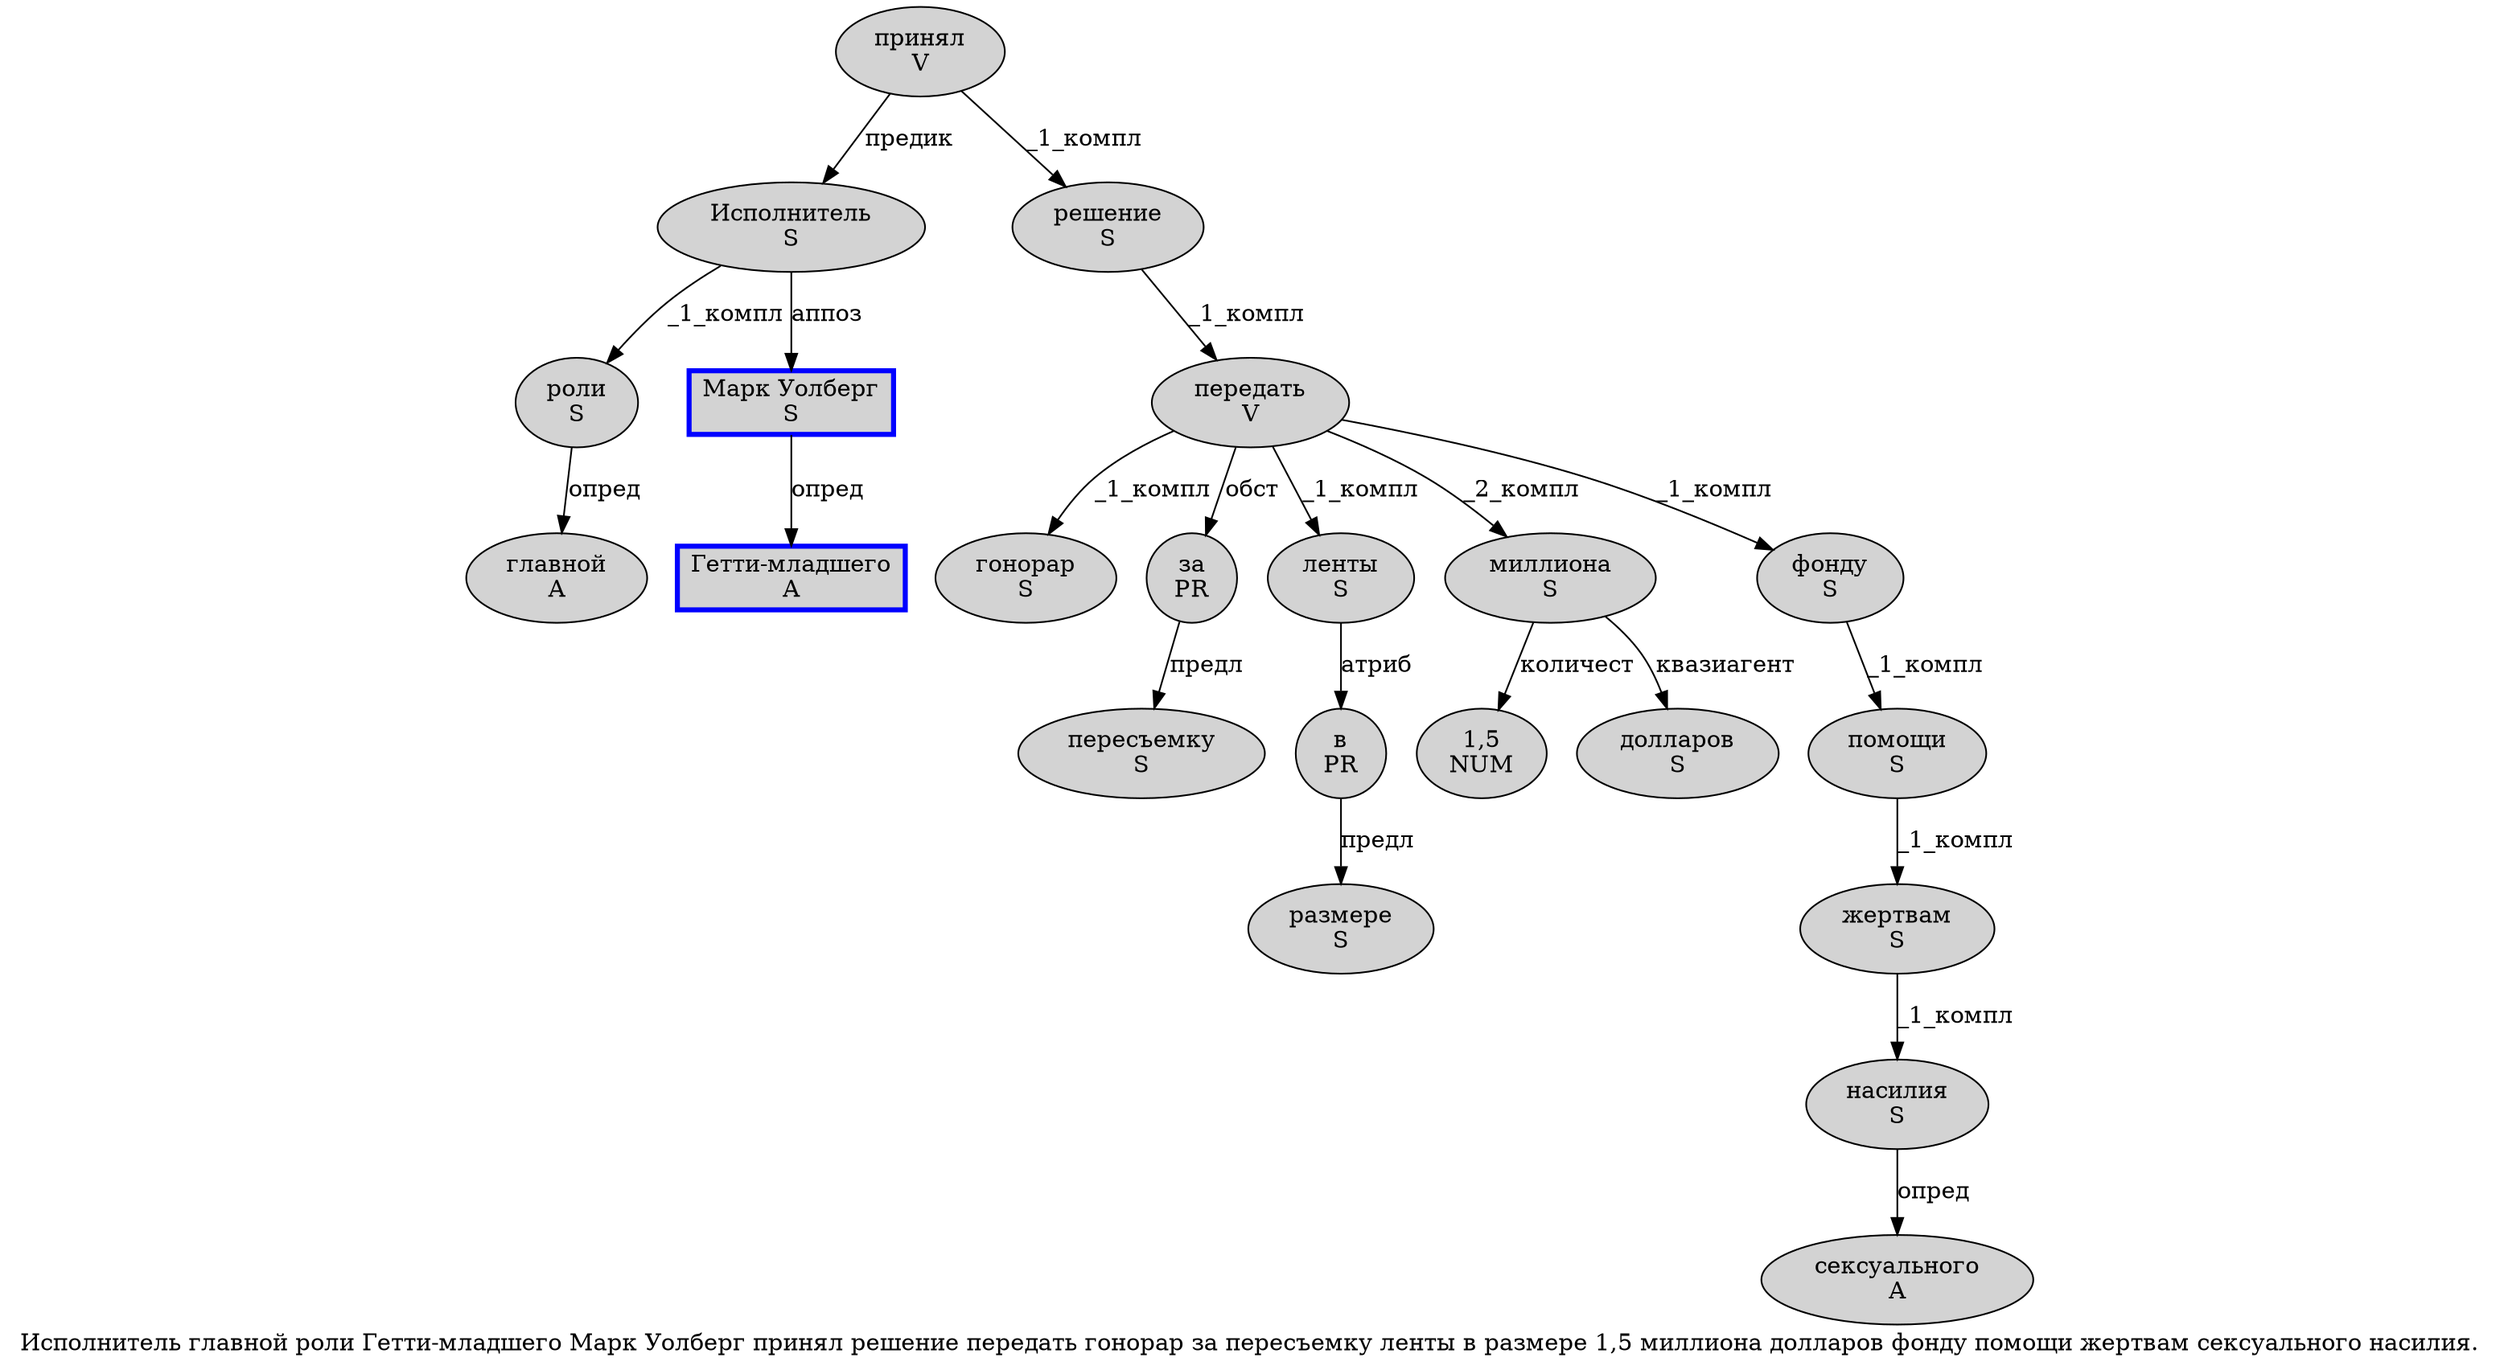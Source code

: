 digraph SENTENCE_1636 {
	graph [label="Исполнитель главной роли Гетти-младшего Марк Уолберг принял решение передать гонорар за пересъемку ленты в размере 1,5 миллиона долларов фонду помощи жертвам сексуального насилия."]
	node [style=filled]
		0 [label="Исполнитель
S" color="" fillcolor=lightgray penwidth=1 shape=ellipse]
		1 [label="главной
A" color="" fillcolor=lightgray penwidth=1 shape=ellipse]
		2 [label="роли
S" color="" fillcolor=lightgray penwidth=1 shape=ellipse]
		3 [label="Гетти-младшего
A" color=blue fillcolor=lightgray penwidth=3 shape=box]
		4 [label="Марк Уолберг
S" color=blue fillcolor=lightgray penwidth=3 shape=box]
		5 [label="принял
V" color="" fillcolor=lightgray penwidth=1 shape=ellipse]
		6 [label="решение
S" color="" fillcolor=lightgray penwidth=1 shape=ellipse]
		7 [label="передать
V" color="" fillcolor=lightgray penwidth=1 shape=ellipse]
		8 [label="гонорар
S" color="" fillcolor=lightgray penwidth=1 shape=ellipse]
		9 [label="за
PR" color="" fillcolor=lightgray penwidth=1 shape=ellipse]
		10 [label="пересъемку
S" color="" fillcolor=lightgray penwidth=1 shape=ellipse]
		11 [label="ленты
S" color="" fillcolor=lightgray penwidth=1 shape=ellipse]
		12 [label="в
PR" color="" fillcolor=lightgray penwidth=1 shape=ellipse]
		13 [label="размере
S" color="" fillcolor=lightgray penwidth=1 shape=ellipse]
		14 [label="1,5
NUM" color="" fillcolor=lightgray penwidth=1 shape=ellipse]
		15 [label="миллиона
S" color="" fillcolor=lightgray penwidth=1 shape=ellipse]
		16 [label="долларов
S" color="" fillcolor=lightgray penwidth=1 shape=ellipse]
		17 [label="фонду
S" color="" fillcolor=lightgray penwidth=1 shape=ellipse]
		18 [label="помощи
S" color="" fillcolor=lightgray penwidth=1 shape=ellipse]
		19 [label="жертвам
S" color="" fillcolor=lightgray penwidth=1 shape=ellipse]
		20 [label="сексуального
A" color="" fillcolor=lightgray penwidth=1 shape=ellipse]
		21 [label="насилия
S" color="" fillcolor=lightgray penwidth=1 shape=ellipse]
			17 -> 18 [label="_1_компл"]
			7 -> 8 [label="_1_компл"]
			7 -> 9 [label="обст"]
			7 -> 11 [label="_1_компл"]
			7 -> 15 [label="_2_компл"]
			7 -> 17 [label="_1_компл"]
			18 -> 19 [label="_1_компл"]
			21 -> 20 [label="опред"]
			15 -> 14 [label="количест"]
			15 -> 16 [label="квазиагент"]
			12 -> 13 [label="предл"]
			0 -> 2 [label="_1_компл"]
			0 -> 4 [label="аппоз"]
			2 -> 1 [label="опред"]
			6 -> 7 [label="_1_компл"]
			19 -> 21 [label="_1_компл"]
			4 -> 3 [label="опред"]
			9 -> 10 [label="предл"]
			5 -> 0 [label="предик"]
			5 -> 6 [label="_1_компл"]
			11 -> 12 [label="атриб"]
}